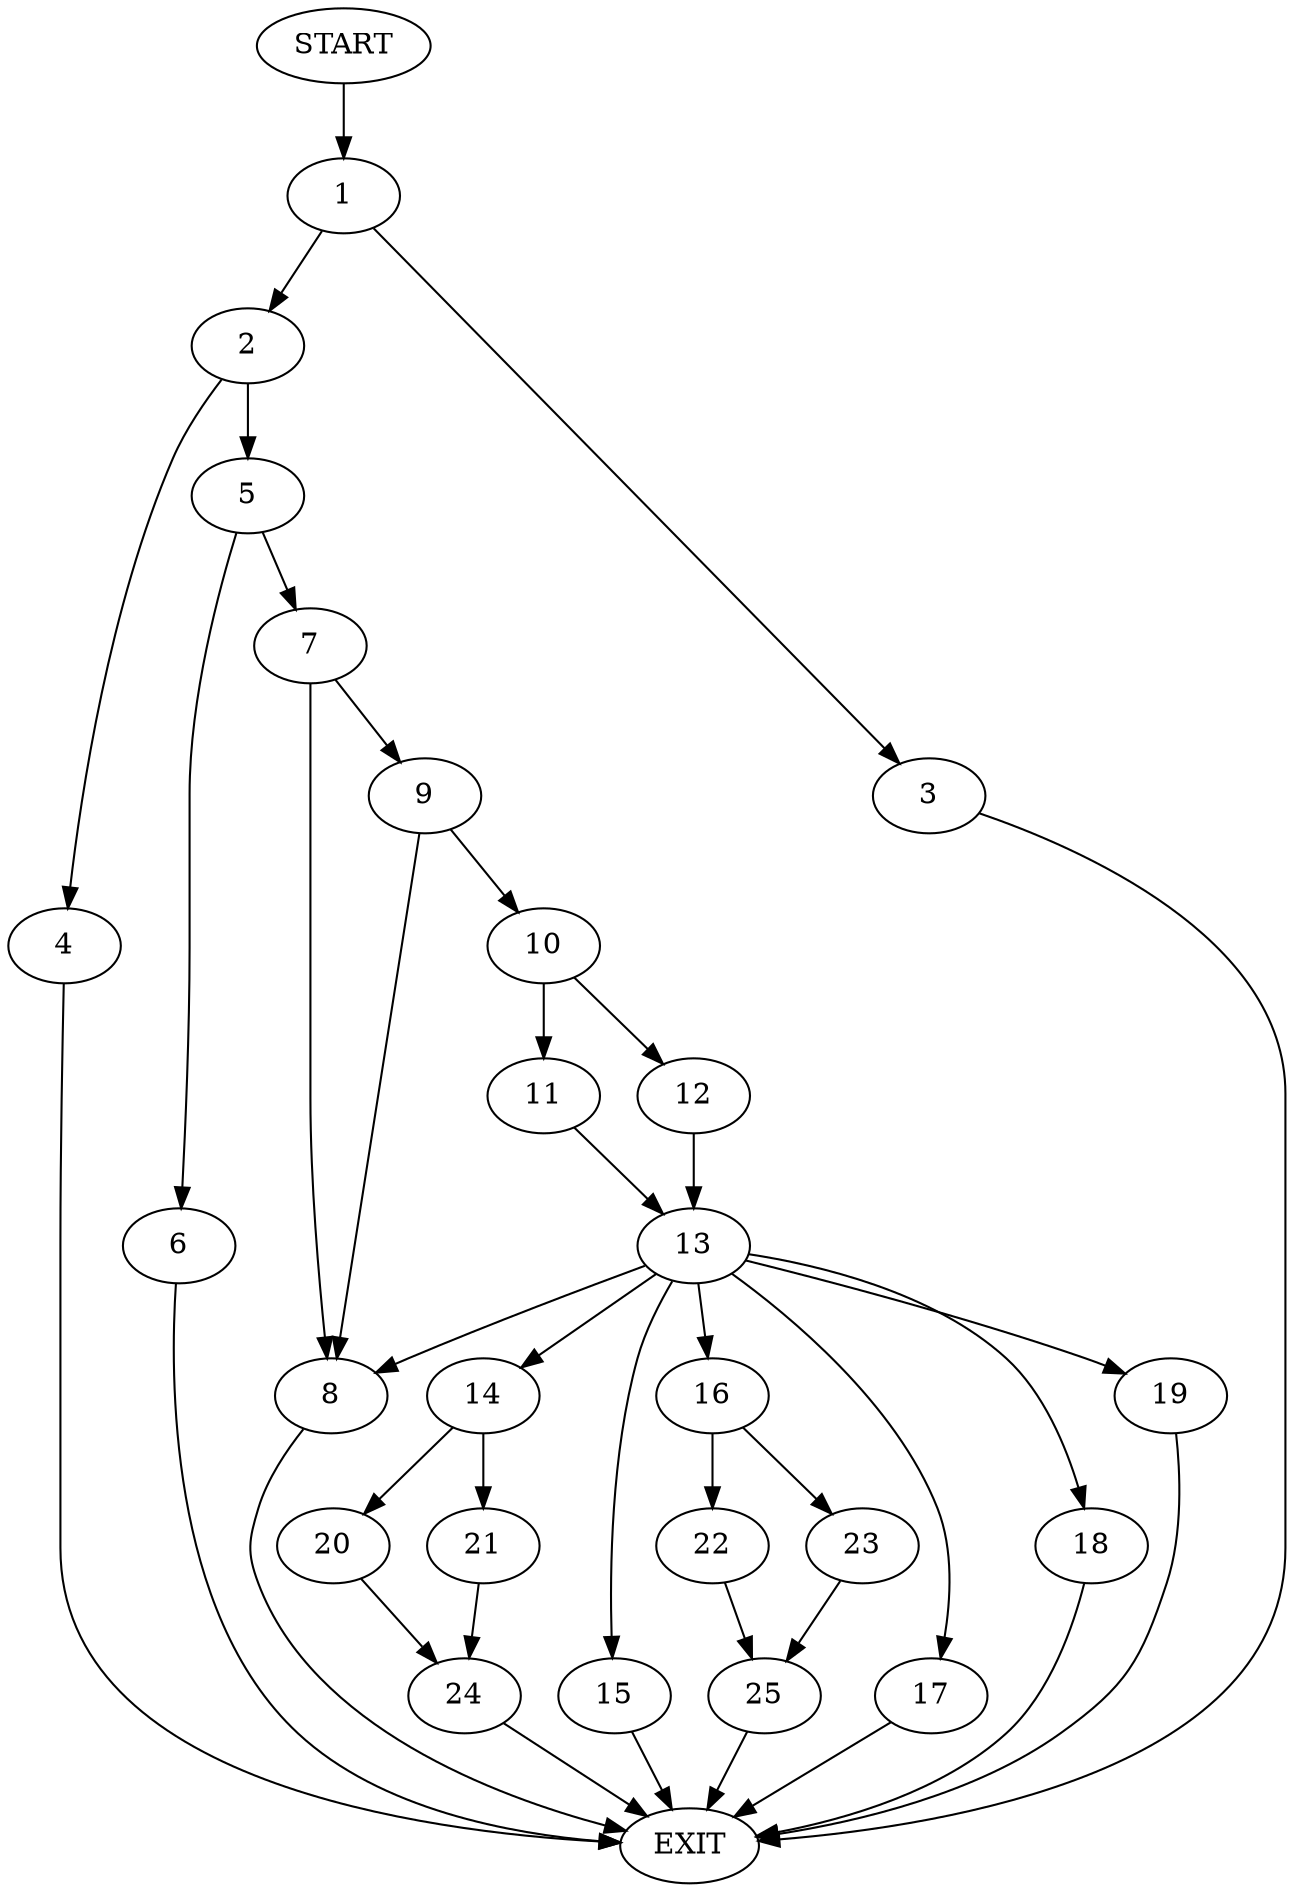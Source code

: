 digraph {
0 [label="START"]
26 [label="EXIT"]
0 -> 1
1 -> 2
1 -> 3
3 -> 26
2 -> 4
2 -> 5
4 -> 26
5 -> 6
5 -> 7
7 -> 8
7 -> 9
6 -> 26
8 -> 26
9 -> 10
9 -> 8
10 -> 11
10 -> 12
11 -> 13
12 -> 13
13 -> 14
13 -> 15
13 -> 16
13 -> 8
13 -> 17
13 -> 18
13 -> 19
19 -> 26
14 -> 20
14 -> 21
17 -> 26
18 -> 26
15 -> 26
16 -> 22
16 -> 23
21 -> 24
20 -> 24
24 -> 26
22 -> 25
23 -> 25
25 -> 26
}
